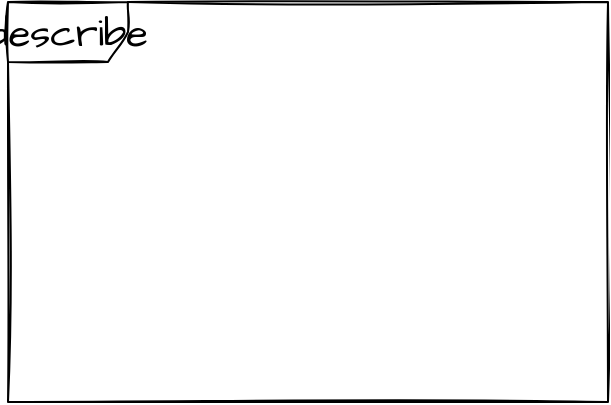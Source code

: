 <mxfile version="15.5.4" type="github">
  <diagram id="QkMUWHlYFy6bRUaOwXhp" name="Page-1">
    <mxGraphModel dx="1390" dy="617" grid="0" gridSize="10" guides="1" tooltips="1" connect="1" arrows="1" fold="1" page="0" pageScale="1" pageWidth="827" pageHeight="1169" math="0" shadow="0">
      <root>
        <mxCell id="0" />
        <mxCell id="1" parent="0" />
        <mxCell id="b9YqWjd7TGU8NG2d6bEc-1" value="describe" style="shape=umlFrame;whiteSpace=wrap;html=1;sketch=1;hachureGap=4;pointerEvents=0;fontFamily=Architects Daughter;fontSource=https%3A%2F%2Ffonts.googleapis.com%2Fcss%3Ffamily%3DArchitects%2BDaughter;fontSize=20;" vertex="1" parent="1">
          <mxGeometry x="-33" y="325" width="300" height="200" as="geometry" />
        </mxCell>
      </root>
    </mxGraphModel>
  </diagram>
</mxfile>
